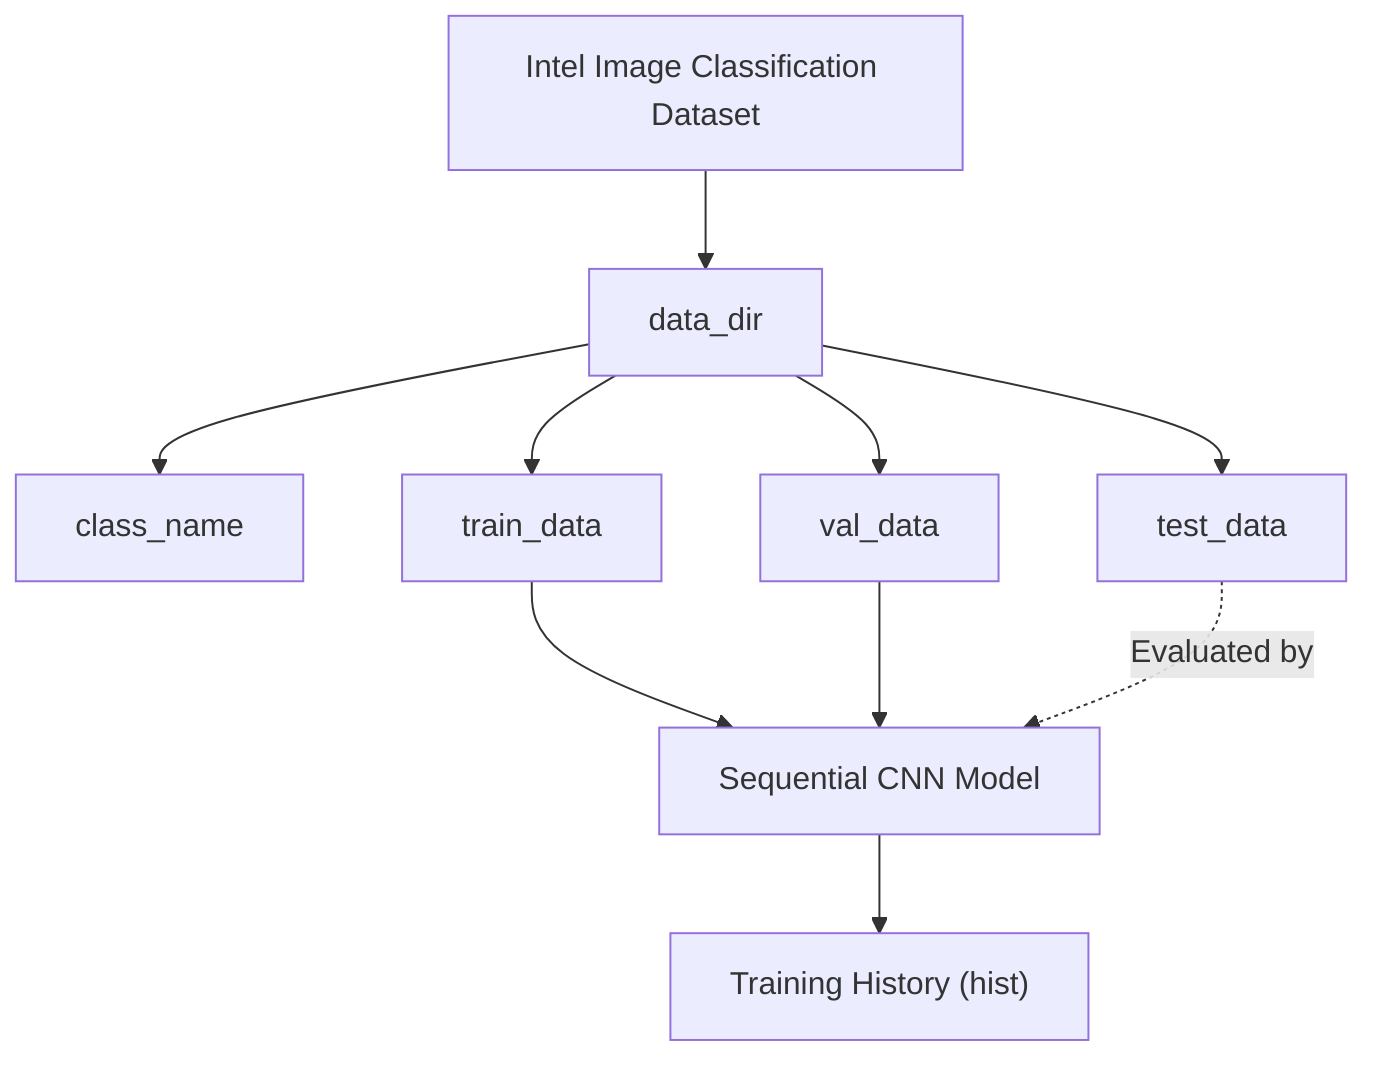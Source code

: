 flowchart TD
    %% Data source node
    A["Intel Image Classification Dataset"]
    
    %% Data directory used
    A --> B["data_dir"]
    
    %% Class names derived from directories
    B --> C["class_name"]
    
    %% Dataset nodes for training, validation, and testing
    B --> D["train_data"]
    B --> E["val_data"]
    B --> F["test_data"]
    
    %% Model building and data flow through the model
    D --> G["Sequential CNN Model"]
    E --> G
    F -. Evaluated by .-> G
    
    %% Model training process
    G --> H["Training History (hist)"]
    
    %% Commentary nodes
    %% A represents the initial dataset for image classification
    %% B represents the path where data is stored
    %% C represents extraction of class names based on folder names
    %% D, E, F show the split of data into respective datasets
    %% G represents the training and evaluation of the Sequential CNN model
    %% H signifies the captured training metrics for performance visualization